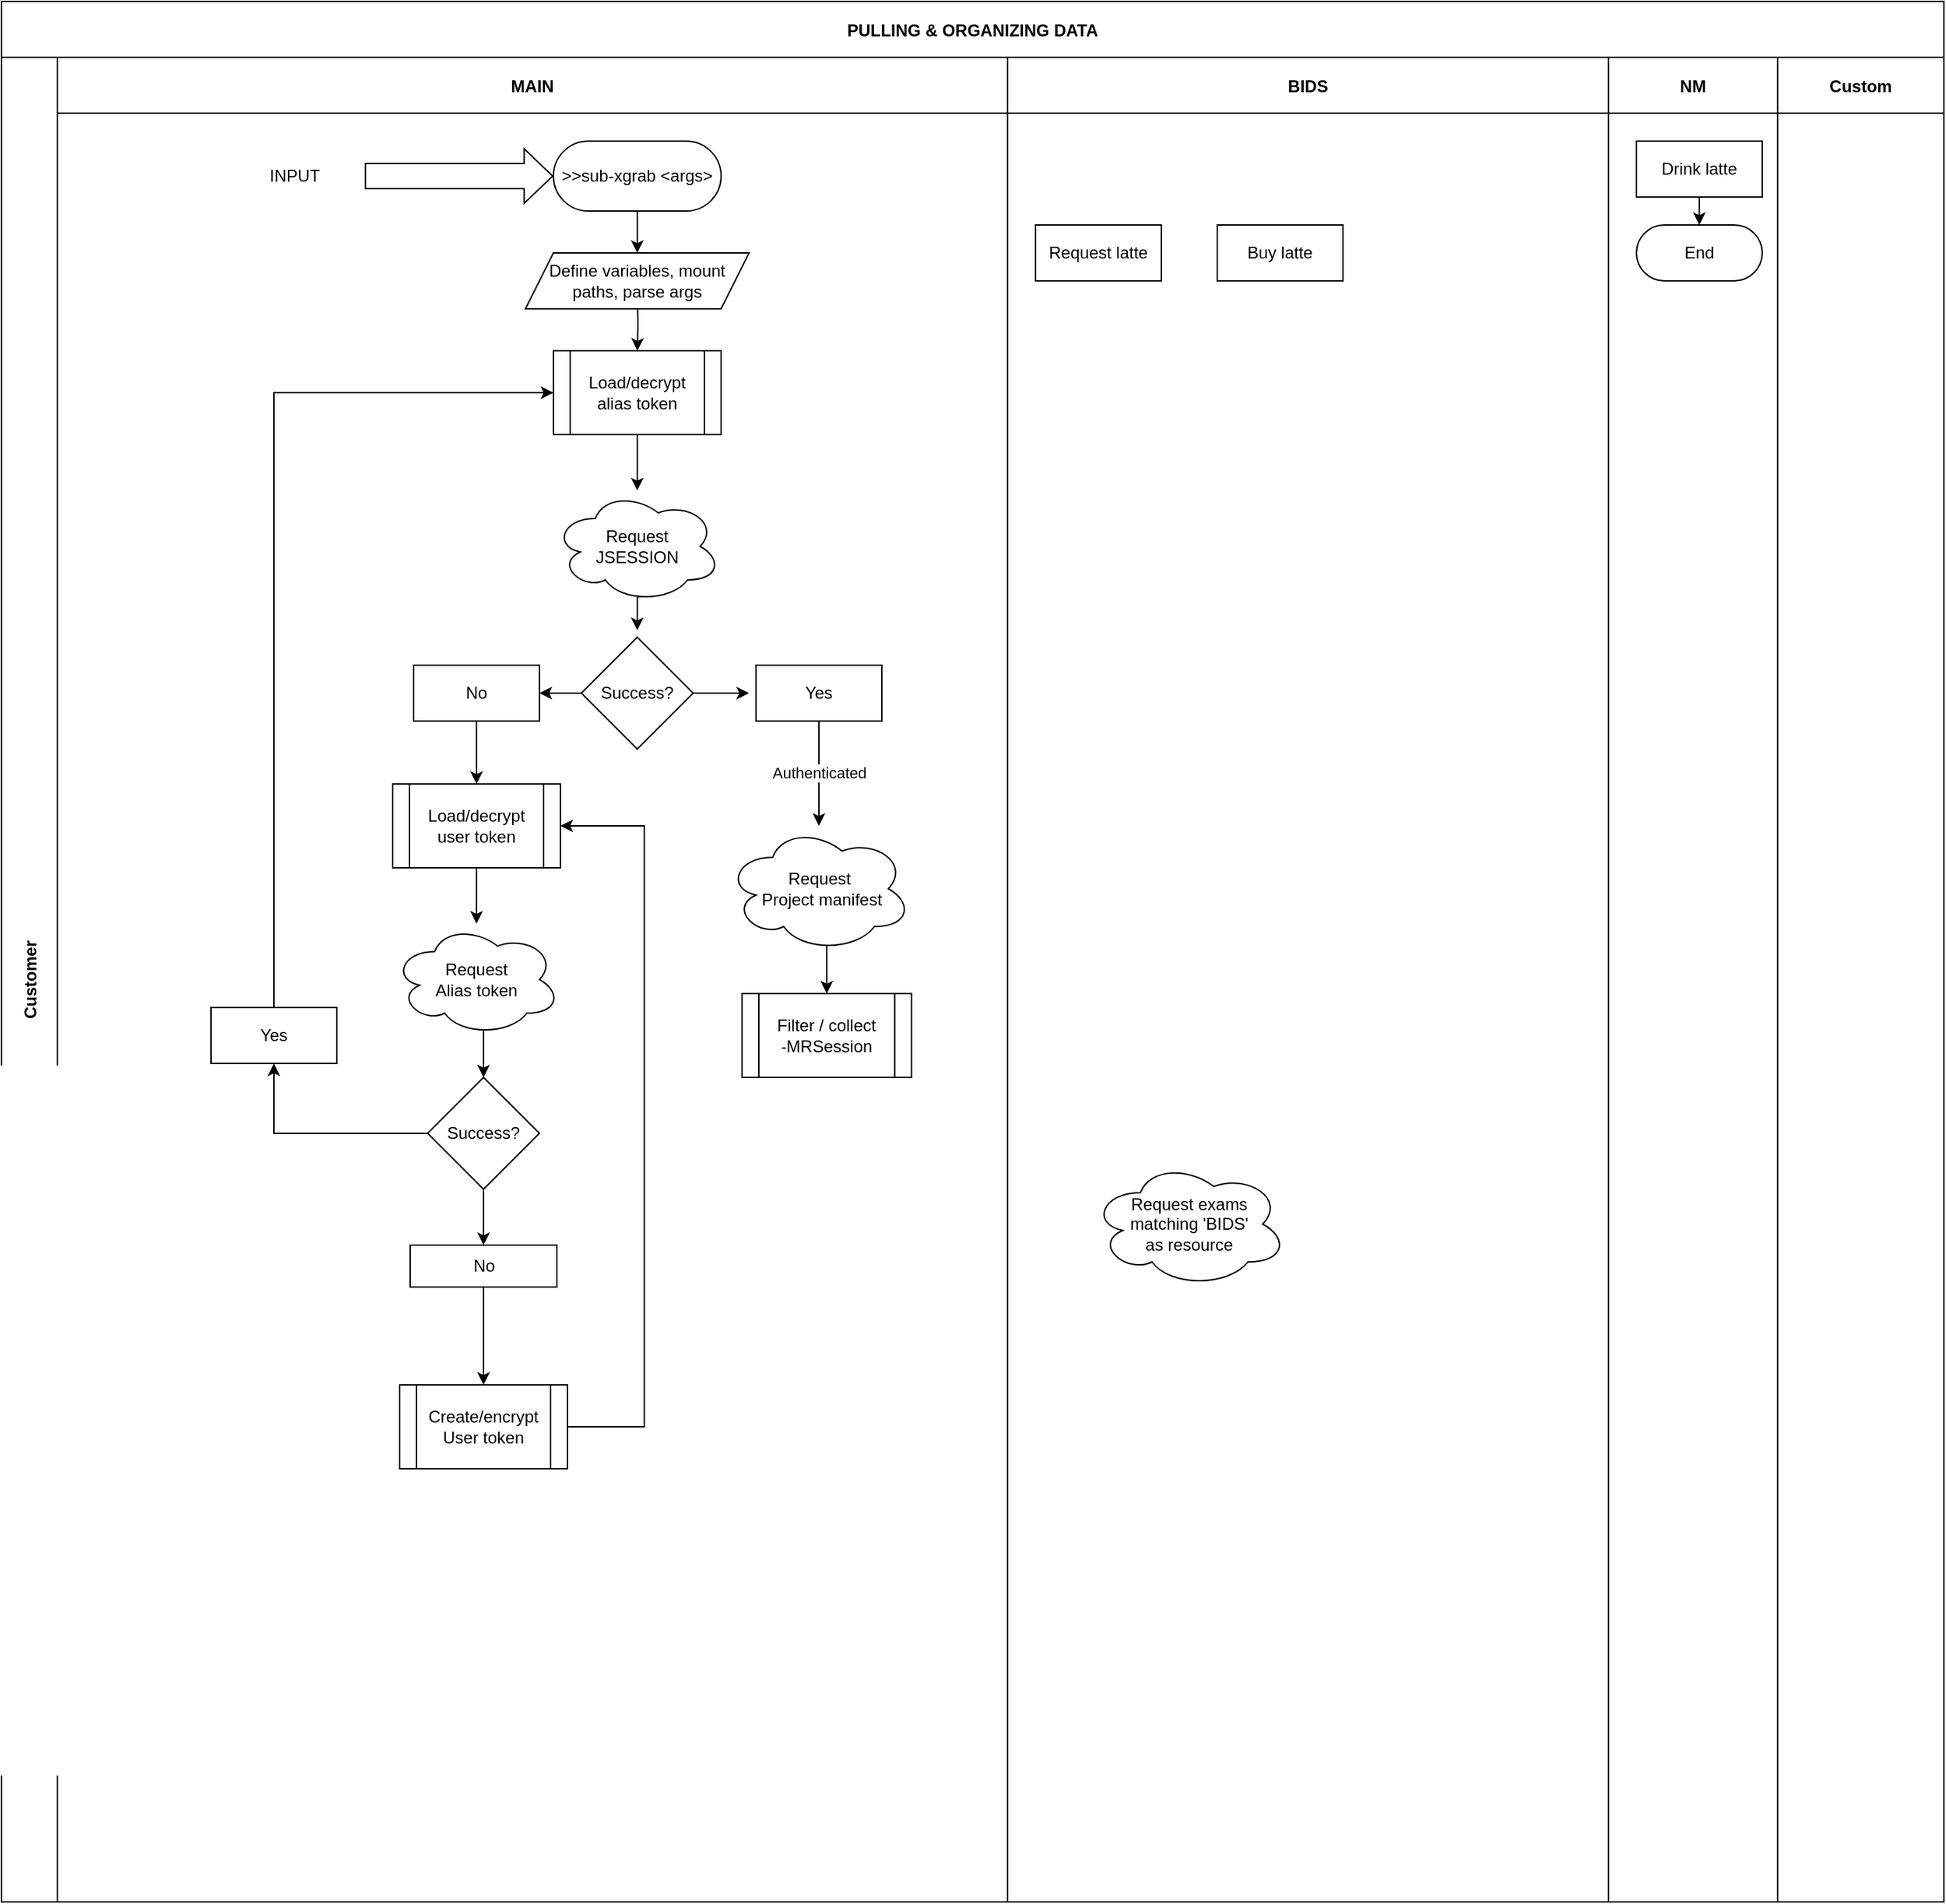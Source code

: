 <mxfile version="16.2.4" type="github">
  <diagram id="kgpKYQtTHZ0yAKxKKP6v" name="Page-1">
    <mxGraphModel dx="1397" dy="1060" grid="1" gridSize="10" guides="1" tooltips="1" connect="1" arrows="1" fold="1" page="1" pageScale="1" pageWidth="850" pageHeight="1100" math="0" shadow="0">
      <root>
        <mxCell id="0" />
        <mxCell id="1" parent="0" />
        <mxCell id="3nuBFxr9cyL0pnOWT2aG-1" value="PULLING &amp; ORGANIZING DATA" style="shape=table;childLayout=tableLayout;startSize=40;collapsible=0;recursiveResize=0;expand=0;fillColor=none;fontStyle=1" parent="1" vertex="1">
          <mxGeometry x="60" y="120" width="1390" height="1360" as="geometry" />
        </mxCell>
        <mxCell id="3nuBFxr9cyL0pnOWT2aG-3" value="Customer" style="shape=tableRow;horizontal=0;swimlaneHead=0;swimlaneBody=0;top=0;left=0;bottom=0;right=0;fillColor=none;points=[[0,0.5],[1,0.5]];portConstraint=eastwest;startSize=40;collapsible=0;recursiveResize=0;expand=0;fontStyle=1;" parent="3nuBFxr9cyL0pnOWT2aG-1" vertex="1">
          <mxGeometry y="40" width="1390" height="1320" as="geometry" />
        </mxCell>
        <mxCell id="3nuBFxr9cyL0pnOWT2aG-4" value="MAIN" style="swimlane;swimlaneHead=0;swimlaneBody=0;connectable=0;fillColor=none;startSize=40;collapsible=0;recursiveResize=0;expand=0;fontStyle=1;" parent="3nuBFxr9cyL0pnOWT2aG-3" vertex="1">
          <mxGeometry x="40" width="680" height="1320" as="geometry">
            <mxRectangle width="680" height="1320" as="alternateBounds" />
          </mxGeometry>
        </mxCell>
        <mxCell id="_rgBhPT3cZbGO14gnBDn-51" style="edgeStyle=orthogonalEdgeStyle;rounded=0;orthogonalLoop=1;jettySize=auto;html=1;exitX=0.5;exitY=1;exitDx=0;exitDy=0;entryX=0.5;entryY=0;entryDx=0;entryDy=0;" edge="1" parent="3nuBFxr9cyL0pnOWT2aG-4" source="3nuBFxr9cyL0pnOWT2aG-6" target="_rgBhPT3cZbGO14gnBDn-12">
          <mxGeometry relative="1" as="geometry" />
        </mxCell>
        <mxCell id="3nuBFxr9cyL0pnOWT2aG-6" value="&amp;gt;&amp;gt;sub-xgrab &amp;lt;args&amp;gt;" style="rounded=1;whiteSpace=wrap;html=1;arcSize=50;" parent="3nuBFxr9cyL0pnOWT2aG-4" vertex="1">
          <mxGeometry x="355" y="60" width="120" height="50" as="geometry" />
        </mxCell>
        <mxCell id="_rgBhPT3cZbGO14gnBDn-15" style="edgeStyle=orthogonalEdgeStyle;rounded=0;orthogonalLoop=1;jettySize=auto;html=1;exitX=0.5;exitY=1;exitDx=0;exitDy=0;entryX=0.5;entryY=0;entryDx=0;entryDy=0;" edge="1" parent="3nuBFxr9cyL0pnOWT2aG-4" target="_rgBhPT3cZbGO14gnBDn-13">
          <mxGeometry relative="1" as="geometry">
            <mxPoint x="415" y="170" as="sourcePoint" />
          </mxGeometry>
        </mxCell>
        <mxCell id="_rgBhPT3cZbGO14gnBDn-12" value="Define variables, mount paths, parse args" style="shape=parallelogram;perimeter=parallelogramPerimeter;whiteSpace=wrap;html=1;fixedSize=1;" vertex="1" parent="3nuBFxr9cyL0pnOWT2aG-4">
          <mxGeometry x="335" y="140" width="160" height="40" as="geometry" />
        </mxCell>
        <mxCell id="_rgBhPT3cZbGO14gnBDn-17" style="edgeStyle=orthogonalEdgeStyle;rounded=0;orthogonalLoop=1;jettySize=auto;html=1;exitX=0.5;exitY=1;exitDx=0;exitDy=0;" edge="1" parent="3nuBFxr9cyL0pnOWT2aG-4" source="_rgBhPT3cZbGO14gnBDn-13" target="_rgBhPT3cZbGO14gnBDn-16">
          <mxGeometry relative="1" as="geometry" />
        </mxCell>
        <mxCell id="_rgBhPT3cZbGO14gnBDn-13" value="Load/decrypt alias token" style="shape=process;whiteSpace=wrap;html=1;backgroundOutline=1;" vertex="1" parent="3nuBFxr9cyL0pnOWT2aG-4">
          <mxGeometry x="355" y="210" width="120" height="60" as="geometry" />
        </mxCell>
        <mxCell id="_rgBhPT3cZbGO14gnBDn-25" style="edgeStyle=orthogonalEdgeStyle;rounded=0;orthogonalLoop=1;jettySize=auto;html=1;exitX=0.55;exitY=0.95;exitDx=0;exitDy=0;exitPerimeter=0;entryX=0.5;entryY=0;entryDx=0;entryDy=0;" edge="1" parent="3nuBFxr9cyL0pnOWT2aG-4" source="_rgBhPT3cZbGO14gnBDn-16">
          <mxGeometry relative="1" as="geometry">
            <mxPoint x="415" y="410" as="targetPoint" />
          </mxGeometry>
        </mxCell>
        <mxCell id="_rgBhPT3cZbGO14gnBDn-16" value="Request &lt;br&gt;JSESSION" style="ellipse;shape=cloud;whiteSpace=wrap;html=1;" vertex="1" parent="3nuBFxr9cyL0pnOWT2aG-4">
          <mxGeometry x="355" y="310" width="120" height="80" as="geometry" />
        </mxCell>
        <mxCell id="_rgBhPT3cZbGO14gnBDn-30" style="edgeStyle=orthogonalEdgeStyle;rounded=0;orthogonalLoop=1;jettySize=auto;html=1;exitX=0;exitY=0.5;exitDx=0;exitDy=0;entryX=1;entryY=0.5;entryDx=0;entryDy=0;" edge="1" parent="3nuBFxr9cyL0pnOWT2aG-4" source="_rgBhPT3cZbGO14gnBDn-26" target="_rgBhPT3cZbGO14gnBDn-29">
          <mxGeometry relative="1" as="geometry" />
        </mxCell>
        <mxCell id="_rgBhPT3cZbGO14gnBDn-38" style="edgeStyle=orthogonalEdgeStyle;rounded=0;orthogonalLoop=1;jettySize=auto;html=1;exitX=1;exitY=0.5;exitDx=0;exitDy=0;" edge="1" parent="3nuBFxr9cyL0pnOWT2aG-4" source="_rgBhPT3cZbGO14gnBDn-26">
          <mxGeometry relative="1" as="geometry">
            <mxPoint x="495" y="455" as="targetPoint" />
          </mxGeometry>
        </mxCell>
        <mxCell id="_rgBhPT3cZbGO14gnBDn-26" value="Success?" style="rhombus;whiteSpace=wrap;html=1;" vertex="1" parent="3nuBFxr9cyL0pnOWT2aG-4">
          <mxGeometry x="375" y="415" width="80" height="80" as="geometry" />
        </mxCell>
        <mxCell id="_rgBhPT3cZbGO14gnBDn-32" style="edgeStyle=orthogonalEdgeStyle;rounded=0;orthogonalLoop=1;jettySize=auto;html=1;exitX=0.5;exitY=1;exitDx=0;exitDy=0;entryX=0.5;entryY=0;entryDx=0;entryDy=0;" edge="1" parent="3nuBFxr9cyL0pnOWT2aG-4" source="_rgBhPT3cZbGO14gnBDn-29" target="_rgBhPT3cZbGO14gnBDn-31">
          <mxGeometry relative="1" as="geometry" />
        </mxCell>
        <mxCell id="_rgBhPT3cZbGO14gnBDn-29" value="No" style="rounded=0;whiteSpace=wrap;html=1;" vertex="1" parent="3nuBFxr9cyL0pnOWT2aG-4">
          <mxGeometry x="255" y="435" width="90" height="40" as="geometry" />
        </mxCell>
        <mxCell id="_rgBhPT3cZbGO14gnBDn-34" style="edgeStyle=orthogonalEdgeStyle;rounded=0;orthogonalLoop=1;jettySize=auto;html=1;exitX=0.5;exitY=1;exitDx=0;exitDy=0;" edge="1" parent="3nuBFxr9cyL0pnOWT2aG-4" source="_rgBhPT3cZbGO14gnBDn-31" target="_rgBhPT3cZbGO14gnBDn-33">
          <mxGeometry relative="1" as="geometry" />
        </mxCell>
        <mxCell id="_rgBhPT3cZbGO14gnBDn-31" value="Load/decrypt&lt;br&gt;user token" style="shape=process;whiteSpace=wrap;html=1;backgroundOutline=1;" vertex="1" parent="3nuBFxr9cyL0pnOWT2aG-4">
          <mxGeometry x="240" y="520" width="120" height="60" as="geometry" />
        </mxCell>
        <mxCell id="_rgBhPT3cZbGO14gnBDn-52" style="edgeStyle=orthogonalEdgeStyle;rounded=0;orthogonalLoop=1;jettySize=auto;html=1;exitX=0.55;exitY=0.95;exitDx=0;exitDy=0;exitPerimeter=0;entryX=0.5;entryY=0;entryDx=0;entryDy=0;" edge="1" parent="3nuBFxr9cyL0pnOWT2aG-4" source="_rgBhPT3cZbGO14gnBDn-33" target="_rgBhPT3cZbGO14gnBDn-35">
          <mxGeometry relative="1" as="geometry" />
        </mxCell>
        <mxCell id="_rgBhPT3cZbGO14gnBDn-33" value="Request&lt;br&gt;Alias token" style="ellipse;shape=cloud;whiteSpace=wrap;html=1;" vertex="1" parent="3nuBFxr9cyL0pnOWT2aG-4">
          <mxGeometry x="240" y="620" width="120" height="80" as="geometry" />
        </mxCell>
        <mxCell id="_rgBhPT3cZbGO14gnBDn-44" style="edgeStyle=orthogonalEdgeStyle;rounded=0;orthogonalLoop=1;jettySize=auto;html=1;exitX=0;exitY=0.5;exitDx=0;exitDy=0;entryX=0.5;entryY=1;entryDx=0;entryDy=0;" edge="1" parent="3nuBFxr9cyL0pnOWT2aG-4" source="_rgBhPT3cZbGO14gnBDn-35" target="_rgBhPT3cZbGO14gnBDn-40">
          <mxGeometry relative="1" as="geometry" />
        </mxCell>
        <mxCell id="_rgBhPT3cZbGO14gnBDn-54" style="edgeStyle=orthogonalEdgeStyle;rounded=0;orthogonalLoop=1;jettySize=auto;html=1;exitX=0.5;exitY=1;exitDx=0;exitDy=0;entryX=0.5;entryY=0;entryDx=0;entryDy=0;" edge="1" parent="3nuBFxr9cyL0pnOWT2aG-4" source="_rgBhPT3cZbGO14gnBDn-35" target="_rgBhPT3cZbGO14gnBDn-53">
          <mxGeometry relative="1" as="geometry" />
        </mxCell>
        <mxCell id="_rgBhPT3cZbGO14gnBDn-35" value="Success?" style="rhombus;whiteSpace=wrap;html=1;" vertex="1" parent="3nuBFxr9cyL0pnOWT2aG-4">
          <mxGeometry x="265" y="730" width="80" height="80" as="geometry" />
        </mxCell>
        <mxCell id="_rgBhPT3cZbGO14gnBDn-61" value="Authenticated" style="edgeStyle=orthogonalEdgeStyle;rounded=0;orthogonalLoop=1;jettySize=auto;html=1;exitX=0.5;exitY=1;exitDx=0;exitDy=0;" edge="1" parent="3nuBFxr9cyL0pnOWT2aG-4" source="_rgBhPT3cZbGO14gnBDn-37" target="_rgBhPT3cZbGO14gnBDn-60">
          <mxGeometry relative="1" as="geometry" />
        </mxCell>
        <mxCell id="_rgBhPT3cZbGO14gnBDn-37" value="Yes" style="rounded=0;whiteSpace=wrap;html=1;" vertex="1" parent="3nuBFxr9cyL0pnOWT2aG-4">
          <mxGeometry x="500" y="435" width="90" height="40" as="geometry" />
        </mxCell>
        <mxCell id="_rgBhPT3cZbGO14gnBDn-45" style="edgeStyle=orthogonalEdgeStyle;rounded=0;orthogonalLoop=1;jettySize=auto;html=1;exitX=0.5;exitY=0;exitDx=0;exitDy=0;entryX=0;entryY=0.5;entryDx=0;entryDy=0;" edge="1" parent="3nuBFxr9cyL0pnOWT2aG-4" source="_rgBhPT3cZbGO14gnBDn-40" target="_rgBhPT3cZbGO14gnBDn-13">
          <mxGeometry relative="1" as="geometry" />
        </mxCell>
        <mxCell id="_rgBhPT3cZbGO14gnBDn-40" value="Yes" style="rounded=0;whiteSpace=wrap;html=1;" vertex="1" parent="3nuBFxr9cyL0pnOWT2aG-4">
          <mxGeometry x="110" y="680" width="90" height="40" as="geometry" />
        </mxCell>
        <mxCell id="_rgBhPT3cZbGO14gnBDn-57" style="edgeStyle=orthogonalEdgeStyle;rounded=0;orthogonalLoop=1;jettySize=auto;html=1;exitX=0.5;exitY=1;exitDx=0;exitDy=0;entryX=0.5;entryY=0;entryDx=0;entryDy=0;" edge="1" parent="3nuBFxr9cyL0pnOWT2aG-4" source="_rgBhPT3cZbGO14gnBDn-53" target="_rgBhPT3cZbGO14gnBDn-55">
          <mxGeometry relative="1" as="geometry" />
        </mxCell>
        <mxCell id="_rgBhPT3cZbGO14gnBDn-53" value="No" style="rounded=0;whiteSpace=wrap;html=1;" vertex="1" parent="3nuBFxr9cyL0pnOWT2aG-4">
          <mxGeometry x="252.5" y="850" width="105" height="30" as="geometry" />
        </mxCell>
        <mxCell id="_rgBhPT3cZbGO14gnBDn-59" style="edgeStyle=orthogonalEdgeStyle;rounded=0;orthogonalLoop=1;jettySize=auto;html=1;exitX=1;exitY=0.5;exitDx=0;exitDy=0;entryX=1;entryY=0.5;entryDx=0;entryDy=0;" edge="1" parent="3nuBFxr9cyL0pnOWT2aG-4" source="_rgBhPT3cZbGO14gnBDn-55" target="_rgBhPT3cZbGO14gnBDn-31">
          <mxGeometry relative="1" as="geometry">
            <Array as="points">
              <mxPoint x="420" y="980" />
              <mxPoint x="420" y="550" />
            </Array>
          </mxGeometry>
        </mxCell>
        <mxCell id="_rgBhPT3cZbGO14gnBDn-55" value="Create/encrypt User token" style="shape=process;whiteSpace=wrap;html=1;backgroundOutline=1;" vertex="1" parent="3nuBFxr9cyL0pnOWT2aG-4">
          <mxGeometry x="245" y="950" width="120" height="60" as="geometry" />
        </mxCell>
        <mxCell id="_rgBhPT3cZbGO14gnBDn-10" value="INPUT" style="text;html=1;strokeColor=none;fillColor=none;align=center;verticalAlign=middle;whiteSpace=wrap;rounded=0;" vertex="1" parent="3nuBFxr9cyL0pnOWT2aG-4">
          <mxGeometry x="140" y="70" width="60" height="30" as="geometry" />
        </mxCell>
        <mxCell id="_rgBhPT3cZbGO14gnBDn-64" style="edgeStyle=orthogonalEdgeStyle;rounded=0;orthogonalLoop=1;jettySize=auto;html=1;exitX=0.55;exitY=0.95;exitDx=0;exitDy=0;exitPerimeter=0;entryX=0.5;entryY=0;entryDx=0;entryDy=0;" edge="1" parent="3nuBFxr9cyL0pnOWT2aG-4" source="_rgBhPT3cZbGO14gnBDn-60" target="_rgBhPT3cZbGO14gnBDn-62">
          <mxGeometry relative="1" as="geometry" />
        </mxCell>
        <mxCell id="_rgBhPT3cZbGO14gnBDn-60" value="Request&lt;br&gt;&amp;nbsp;Project manifest" style="ellipse;shape=cloud;whiteSpace=wrap;html=1;" vertex="1" parent="3nuBFxr9cyL0pnOWT2aG-4">
          <mxGeometry x="478.75" y="550" width="132.5" height="90" as="geometry" />
        </mxCell>
        <mxCell id="_rgBhPT3cZbGO14gnBDn-62" value="Filter / collect&lt;br&gt;-MRSession" style="shape=process;whiteSpace=wrap;html=1;backgroundOutline=1;" vertex="1" parent="3nuBFxr9cyL0pnOWT2aG-4">
          <mxGeometry x="490" y="670" width="121.25" height="60" as="geometry" />
        </mxCell>
        <mxCell id="3nuBFxr9cyL0pnOWT2aG-8" value="BIDS" style="swimlane;swimlaneHead=0;swimlaneBody=0;connectable=0;fillColor=none;startSize=40;collapsible=0;recursiveResize=0;expand=0;fontStyle=1;" parent="3nuBFxr9cyL0pnOWT2aG-3" vertex="1">
          <mxGeometry x="720" width="430" height="1320" as="geometry">
            <mxRectangle width="430" height="1320" as="alternateBounds" />
          </mxGeometry>
        </mxCell>
        <mxCell id="3nuBFxr9cyL0pnOWT2aG-9" value="Request latte" style="rounded=0;whiteSpace=wrap;html=1;" parent="3nuBFxr9cyL0pnOWT2aG-8" vertex="1">
          <mxGeometry x="20" y="120" width="90" height="40" as="geometry" />
        </mxCell>
        <mxCell id="3nuBFxr9cyL0pnOWT2aG-10" value="Buy latte" style="rounded=0;whiteSpace=wrap;html=1;" parent="3nuBFxr9cyL0pnOWT2aG-8" vertex="1">
          <mxGeometry x="150" y="120" width="90" height="40" as="geometry" />
        </mxCell>
        <mxCell id="_rgBhPT3cZbGO14gnBDn-65" value="Request exams&lt;br&gt;matching &#39;BIDS&#39;&lt;br&gt;as resource" style="ellipse;shape=cloud;whiteSpace=wrap;html=1;" vertex="1" parent="3nuBFxr9cyL0pnOWT2aG-8">
          <mxGeometry x="60" y="790" width="140" height="90" as="geometry" />
        </mxCell>
        <mxCell id="3nuBFxr9cyL0pnOWT2aG-11" value="NM" style="swimlane;swimlaneHead=0;swimlaneBody=0;connectable=0;fillColor=none;startSize=40;collapsible=0;recursiveResize=0;expand=0;fontStyle=1;" parent="3nuBFxr9cyL0pnOWT2aG-3" vertex="1">
          <mxGeometry x="1150" width="121" height="1320" as="geometry">
            <mxRectangle width="121" height="1320" as="alternateBounds" />
          </mxGeometry>
        </mxCell>
        <mxCell id="3nuBFxr9cyL0pnOWT2aG-12" style="edgeStyle=orthogonalEdgeStyle;rounded=0;orthogonalLoop=1;jettySize=auto;html=1;" parent="3nuBFxr9cyL0pnOWT2aG-11" source="3nuBFxr9cyL0pnOWT2aG-13" target="3nuBFxr9cyL0pnOWT2aG-14" edge="1">
          <mxGeometry relative="1" as="geometry" />
        </mxCell>
        <mxCell id="3nuBFxr9cyL0pnOWT2aG-13" value="Drink latte" style="rounded=0;whiteSpace=wrap;html=1;" parent="3nuBFxr9cyL0pnOWT2aG-11" vertex="1">
          <mxGeometry x="20" y="60" width="90" height="40" as="geometry" />
        </mxCell>
        <mxCell id="3nuBFxr9cyL0pnOWT2aG-14" value="End" style="rounded=1;whiteSpace=wrap;html=1;arcSize=50;" parent="3nuBFxr9cyL0pnOWT2aG-11" vertex="1">
          <mxGeometry x="20" y="120" width="90" height="40" as="geometry" />
        </mxCell>
        <mxCell id="_rgBhPT3cZbGO14gnBDn-5" value="Custom" style="swimlane;swimlaneHead=0;swimlaneBody=0;connectable=0;fillColor=none;startSize=40;collapsible=0;recursiveResize=0;expand=0;fontStyle=1;" vertex="1" parent="3nuBFxr9cyL0pnOWT2aG-3">
          <mxGeometry x="1271" width="119" height="1320" as="geometry">
            <mxRectangle width="119" height="1320" as="alternateBounds" />
          </mxGeometry>
        </mxCell>
        <mxCell id="3nuBFxr9cyL0pnOWT2aG-25" value="" style="edgeStyle=orthogonalEdgeStyle;rounded=0;orthogonalLoop=1;jettySize=auto;html=1;" parent="3nuBFxr9cyL0pnOWT2aG-1" source="3nuBFxr9cyL0pnOWT2aG-9" target="3nuBFxr9cyL0pnOWT2aG-21" edge="1">
          <mxGeometry relative="1" as="geometry" />
        </mxCell>
        <mxCell id="3nuBFxr9cyL0pnOWT2aG-26" value="" style="edgeStyle=orthogonalEdgeStyle;rounded=0;orthogonalLoop=1;jettySize=auto;html=1;" parent="3nuBFxr9cyL0pnOWT2aG-1" source="3nuBFxr9cyL0pnOWT2aG-21" target="3nuBFxr9cyL0pnOWT2aG-10" edge="1">
          <mxGeometry relative="1" as="geometry">
            <Array as="points">
              <mxPoint x="300" y="260" />
              <mxPoint x="300" y="180" />
            </Array>
          </mxGeometry>
        </mxCell>
        <mxCell id="3nuBFxr9cyL0pnOWT2aG-27" value="" style="edgeStyle=orthogonalEdgeStyle;rounded=0;orthogonalLoop=1;jettySize=auto;html=1;" parent="3nuBFxr9cyL0pnOWT2aG-1" source="3nuBFxr9cyL0pnOWT2aG-10" target="3nuBFxr9cyL0pnOWT2aG-20" edge="1">
          <mxGeometry relative="1" as="geometry" />
        </mxCell>
        <mxCell id="3nuBFxr9cyL0pnOWT2aG-28" style="edgeStyle=orthogonalEdgeStyle;rounded=0;orthogonalLoop=1;jettySize=auto;html=1;" parent="3nuBFxr9cyL0pnOWT2aG-1" source="3nuBFxr9cyL0pnOWT2aG-22" target="3nuBFxr9cyL0pnOWT2aG-13" edge="1">
          <mxGeometry relative="1" as="geometry">
            <Array as="points">
              <mxPoint x="530" y="260" />
              <mxPoint x="530" y="120" />
            </Array>
          </mxGeometry>
        </mxCell>
        <mxCell id="_rgBhPT3cZbGO14gnBDn-9" value="" style="shape=flexArrow;endArrow=classic;html=1;rounded=0;width=18;endSize=6.47;entryX=0;entryY=0.5;entryDx=0;entryDy=0;" edge="1" parent="1" target="3nuBFxr9cyL0pnOWT2aG-6">
          <mxGeometry width="50" height="50" relative="1" as="geometry">
            <mxPoint x="320" y="245" as="sourcePoint" />
            <mxPoint x="540" y="330" as="targetPoint" />
            <Array as="points" />
          </mxGeometry>
        </mxCell>
      </root>
    </mxGraphModel>
  </diagram>
</mxfile>
